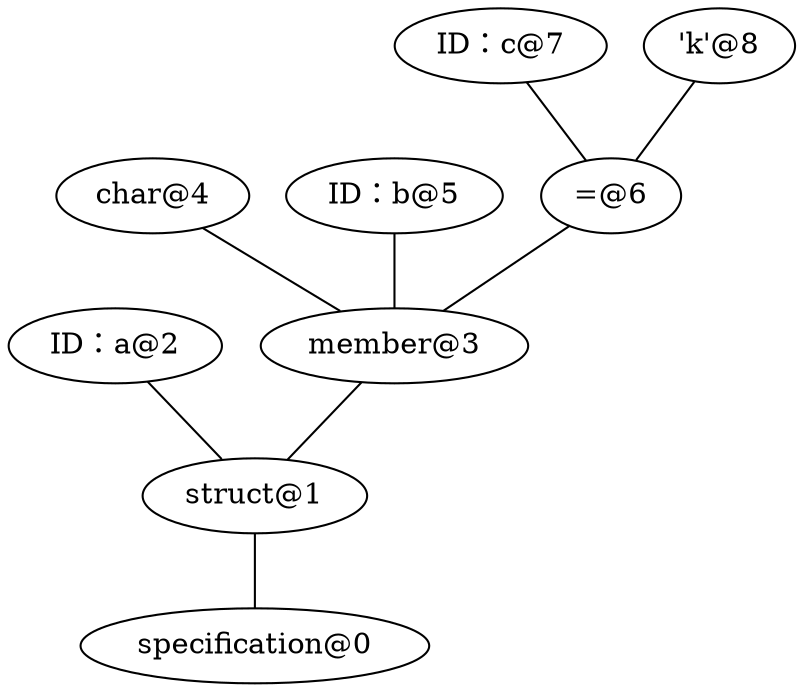 graph{
    { rank=same; "specification@0"}
    { rank=same; "struct@1"}
    { rank=same; "ID：a@2"; "member@3"}
    { rank=same; "char@4"; "ID：b@5"; "=@6"}
    { rank=same; "ID：c@7"; "'k'@8"}

    "struct@1" -- "specification@0"
    "ID：a@2" -- "struct@1"
    "member@3" -- "struct@1"
    "char@4" -- "member@3"
    "ID：b@5" -- "member@3"
    "=@6" -- "member@3"
    "ID：c@7" -- "=@6"
    "'k'@8" -- "=@6"
}